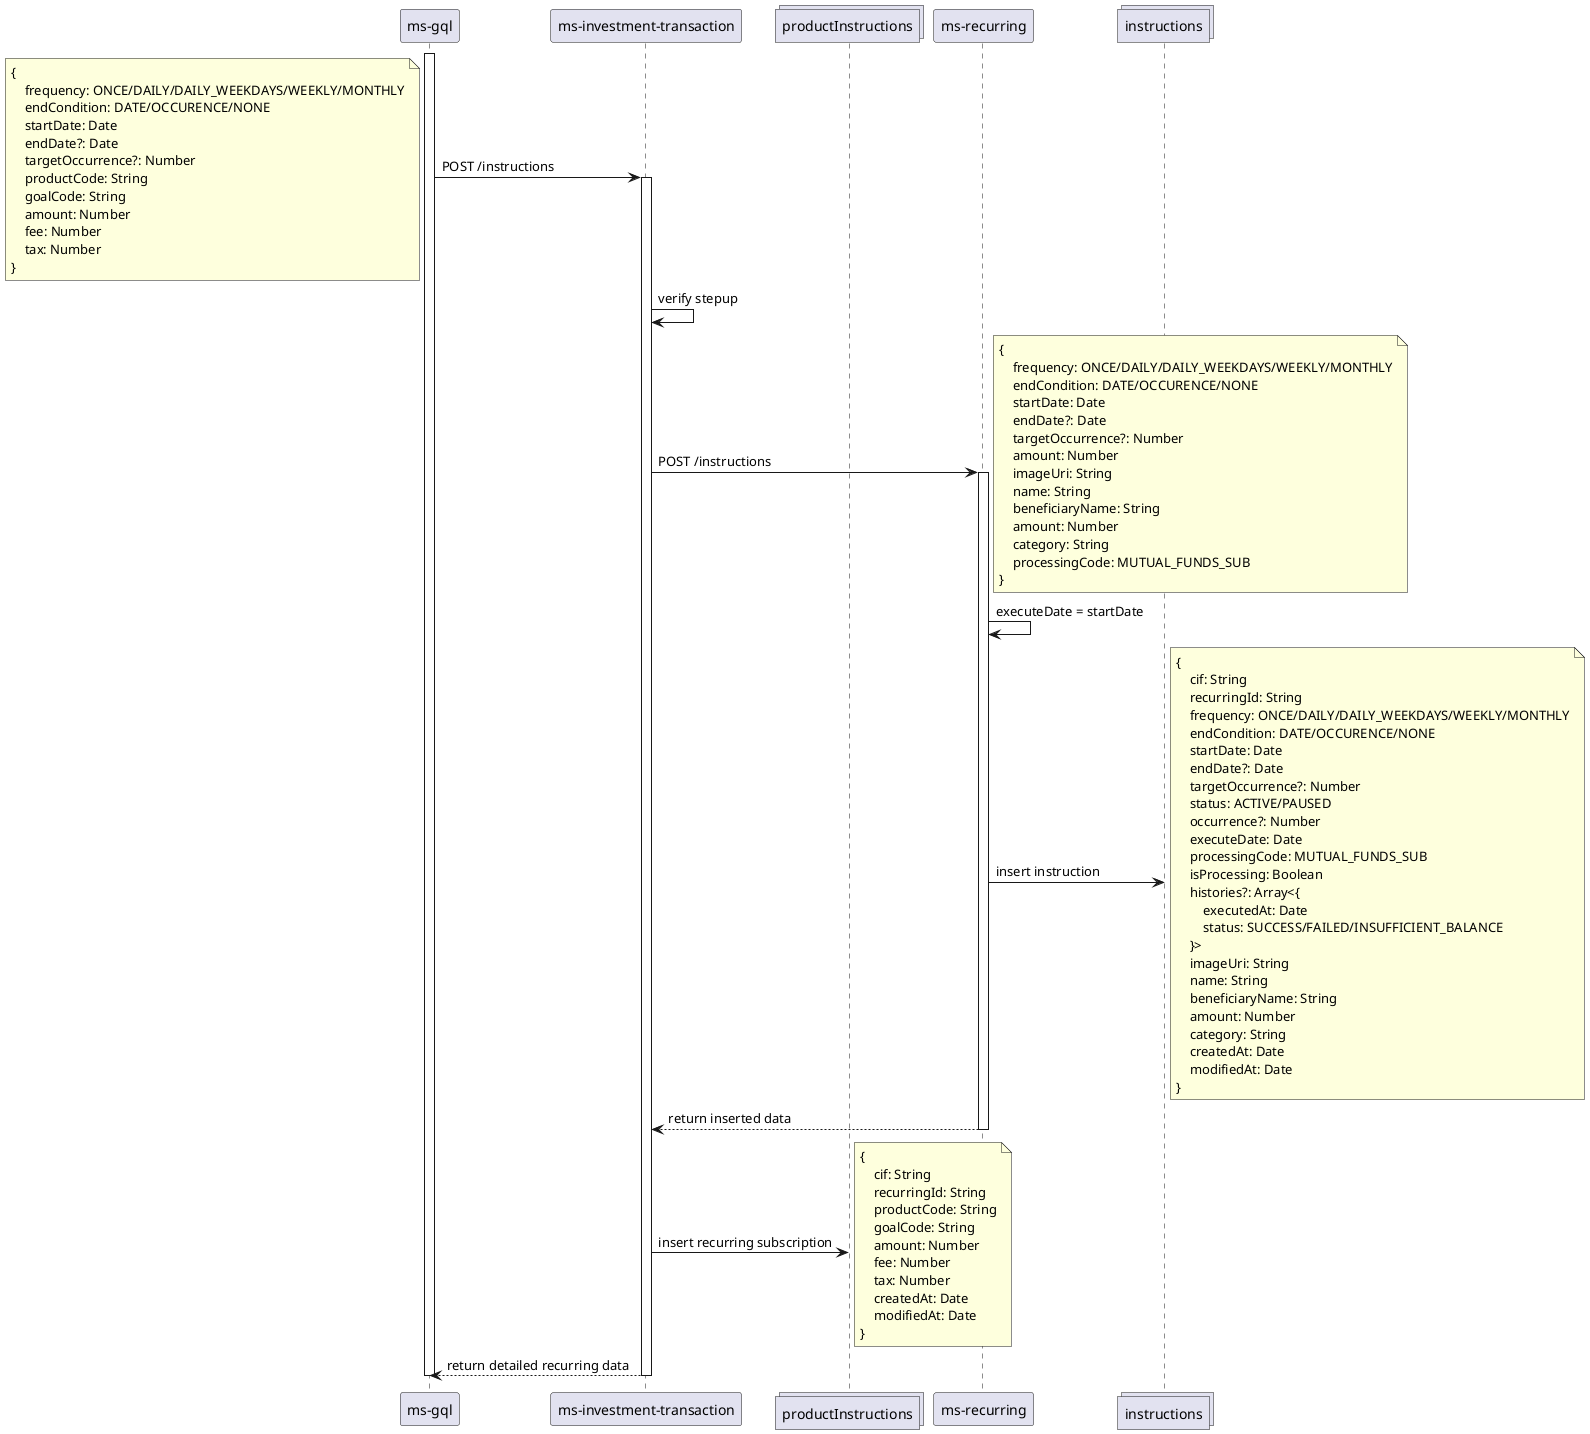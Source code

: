 @startuml mutual funds recurring

participant "ms-gql" as mg
participant "ms-investment-transaction" as mit
collections "productInstructions" as recSubs
participant "ms-recurring" as mr
collections "instructions" as recs

activate mg
mg -> mit: POST /instructions
note left
{ 
    frequency: ONCE/DAILY/DAILY_WEEKDAYS/WEEKLY/MONTHLY
    endCondition: DATE/OCCURENCE/NONE
    startDate: Date
    endDate?: Date
    targetOccurrence?: Number
    productCode: String
    goalCode: String
    amount: Number
    fee: Number
    tax: Number
}
end note
activate mit
mit -> mit: verify stepup
mit -> mr: POST /instructions
note right
{ 
    frequency: ONCE/DAILY/DAILY_WEEKDAYS/WEEKLY/MONTHLY
    endCondition: DATE/OCCURENCE/NONE
    startDate: Date
    endDate?: Date
    targetOccurrence?: Number
    amount: Number
    imageUri: String
    name: String
    beneficiaryName: String
    amount: Number
    category: String
    processingCode: MUTUAL_FUNDS_SUB
}
end note
activate mr
mr -> mr: executeDate = startDate
mr -> recs: insert instruction
note right
{ 
    cif: String
    recurringId: String
    frequency: ONCE/DAILY/DAILY_WEEKDAYS/WEEKLY/MONTHLY
    endCondition: DATE/OCCURENCE/NONE
    startDate: Date
    endDate?: Date
    targetOccurrence?: Number
    status: ACTIVE/PAUSED
    occurrence?: Number
    executeDate: Date
    processingCode: MUTUAL_FUNDS_SUB
    isProcessing: Boolean
    histories?: Array<{
        executedAt: Date
        status: SUCCESS/FAILED/INSUFFICIENT_BALANCE
    }>
    imageUri: String
    name: String
    beneficiaryName: String
    amount: Number
    category: String
    createdAt: Date
    modifiedAt: Date
}
end note
mr --> mit: return inserted data
deactivate mr
mit-> recSubs: insert recurring subscription
note right
{ 
    cif: String
    recurringId: String
    productCode: String
    goalCode: String
    amount: Number
    fee: Number
    tax: Number
    createdAt: Date
    modifiedAt: Date
}
end note
mit --> mg: return detailed recurring data
deactivate mit
deactivate mg

@enduml